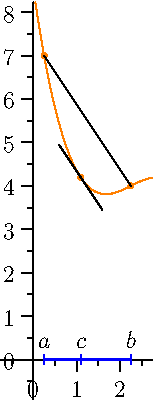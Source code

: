 import graph;

size(0,200);

real xt=2.25;
real yt=4;

real a=-2+xt;
real b=0+xt;

real c=(-2/sqrt(3))+xt;

real a0=-2.2+xt;
real b0=0.5+xt;

real f(real x) { return -0.5*((x-xt)^3-(x-xt))+yt; }
real fp(real x) { return -0.5*(3*(x-xt)^2-1); }
real tc(real x) { return fp(c)*(x-c)+f(c) ; }

draw(graph(f,a0,b0),orange);

draw((a,-0.1)--(a,0.1),blue);
label("$a$",(a,0.1),N);
draw((b,-0.1)--(b,0.1),blue);
label("$b$",(b,0.1),N);
draw((a,0)--(b,0),blue+1);
dot((a,f(a)),orange);
dot((b,f(b)),orange);

draw((a,f(a))--(b,f(b)),black);

dot((c,f(c)),orange);
draw(graph(tc,c-0.5,c+0.5),black);

draw((c,-0.1)--(c,0.1),blue);
label("$c$",(c,0.1),N,black);

xaxis(RightTicks);
yaxis(LeftTicks);

